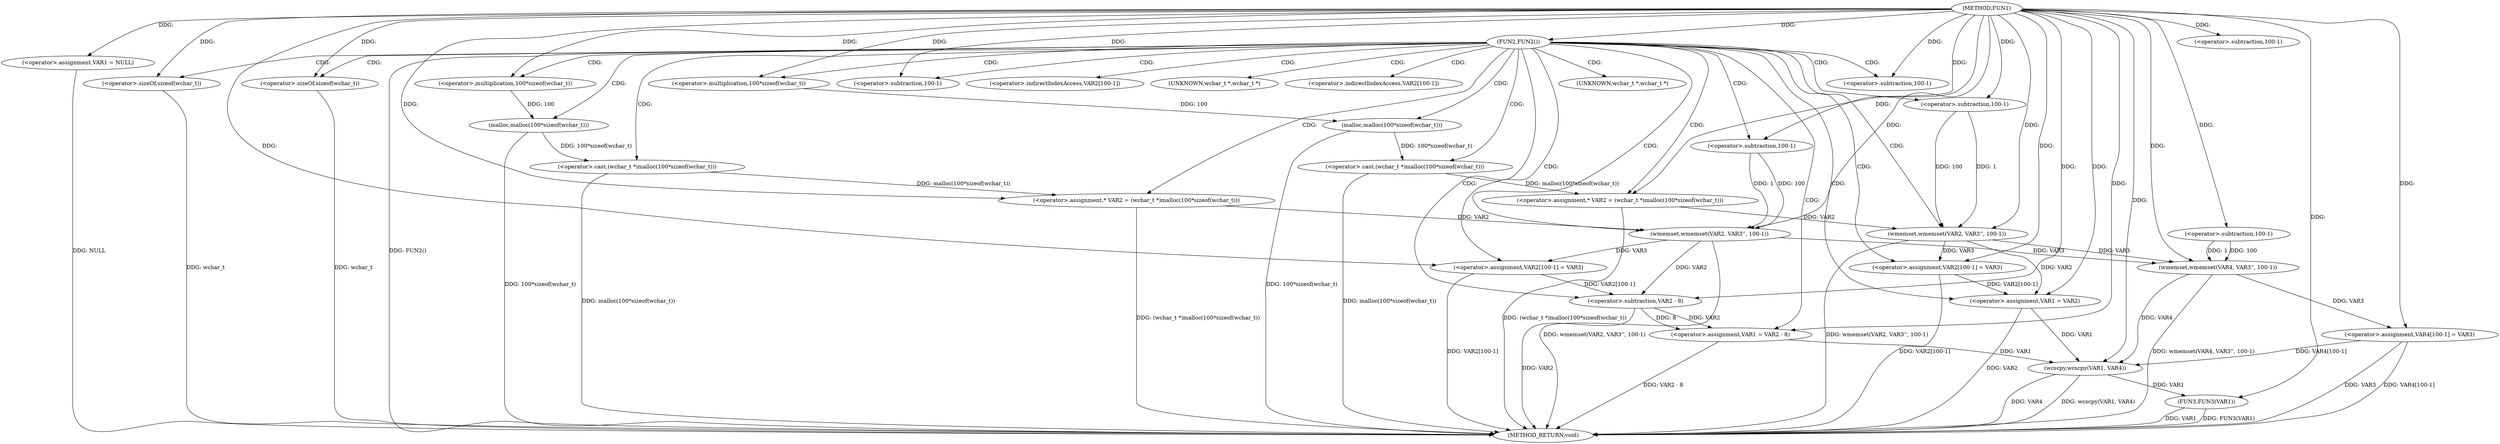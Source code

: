 digraph FUN1 {  
"1000100" [label = "(METHOD,FUN1)" ]
"1000187" [label = "(METHOD_RETURN,void)" ]
"1000103" [label = "(<operator>.assignment,VAR1 = NULL)" ]
"1000107" [label = "(FUN2,FUN2())" ]
"1000111" [label = "(<operator>.assignment,* VAR2 = (wchar_t *)malloc(100*sizeof(wchar_t)))" ]
"1000113" [label = "(<operator>.cast,(wchar_t *)malloc(100*sizeof(wchar_t)))" ]
"1000115" [label = "(malloc,malloc(100*sizeof(wchar_t)))" ]
"1000116" [label = "(<operator>.multiplication,100*sizeof(wchar_t))" ]
"1000118" [label = "(<operator>.sizeOf,sizeof(wchar_t))" ]
"1000120" [label = "(wmemset,wmemset(VAR2, VAR3'', 100-1))" ]
"1000123" [label = "(<operator>.subtraction,100-1)" ]
"1000126" [label = "(<operator>.assignment,VAR2[100-1] = VAR3)" ]
"1000129" [label = "(<operator>.subtraction,100-1)" ]
"1000133" [label = "(<operator>.assignment,VAR1 = VAR2 - 8)" ]
"1000135" [label = "(<operator>.subtraction,VAR2 - 8)" ]
"1000142" [label = "(<operator>.assignment,* VAR2 = (wchar_t *)malloc(100*sizeof(wchar_t)))" ]
"1000144" [label = "(<operator>.cast,(wchar_t *)malloc(100*sizeof(wchar_t)))" ]
"1000146" [label = "(malloc,malloc(100*sizeof(wchar_t)))" ]
"1000147" [label = "(<operator>.multiplication,100*sizeof(wchar_t))" ]
"1000149" [label = "(<operator>.sizeOf,sizeof(wchar_t))" ]
"1000151" [label = "(wmemset,wmemset(VAR2, VAR3'', 100-1))" ]
"1000154" [label = "(<operator>.subtraction,100-1)" ]
"1000157" [label = "(<operator>.assignment,VAR2[100-1] = VAR3)" ]
"1000160" [label = "(<operator>.subtraction,100-1)" ]
"1000164" [label = "(<operator>.assignment,VAR1 = VAR2)" ]
"1000169" [label = "(wmemset,wmemset(VAR4, VAR3'', 100-1))" ]
"1000172" [label = "(<operator>.subtraction,100-1)" ]
"1000175" [label = "(<operator>.assignment,VAR4[100-1] = VAR3)" ]
"1000178" [label = "(<operator>.subtraction,100-1)" ]
"1000182" [label = "(wcscpy,wcscpy(VAR1, VAR4))" ]
"1000185" [label = "(FUN3,FUN3(VAR1))" ]
"1000114" [label = "(UNKNOWN,wchar_t *,wchar_t *)" ]
"1000127" [label = "(<operator>.indirectIndexAccess,VAR2[100-1])" ]
"1000145" [label = "(UNKNOWN,wchar_t *,wchar_t *)" ]
"1000158" [label = "(<operator>.indirectIndexAccess,VAR2[100-1])" ]
  "1000185" -> "1000187"  [ label = "DDG: FUN3(VAR1)"] 
  "1000169" -> "1000187"  [ label = "DDG: wmemset(VAR4, VAR3'', 100-1)"] 
  "1000103" -> "1000187"  [ label = "DDG: NULL"] 
  "1000175" -> "1000187"  [ label = "DDG: VAR3"] 
  "1000113" -> "1000187"  [ label = "DDG: malloc(100*sizeof(wchar_t))"] 
  "1000126" -> "1000187"  [ label = "DDG: VAR2[100-1]"] 
  "1000135" -> "1000187"  [ label = "DDG: VAR2"] 
  "1000149" -> "1000187"  [ label = "DDG: wchar_t"] 
  "1000118" -> "1000187"  [ label = "DDG: wchar_t"] 
  "1000144" -> "1000187"  [ label = "DDG: malloc(100*sizeof(wchar_t))"] 
  "1000182" -> "1000187"  [ label = "DDG: wcscpy(VAR1, VAR4)"] 
  "1000185" -> "1000187"  [ label = "DDG: VAR1"] 
  "1000107" -> "1000187"  [ label = "DDG: FUN2()"] 
  "1000151" -> "1000187"  [ label = "DDG: wmemset(VAR2, VAR3'', 100-1)"] 
  "1000164" -> "1000187"  [ label = "DDG: VAR2"] 
  "1000182" -> "1000187"  [ label = "DDG: VAR4"] 
  "1000142" -> "1000187"  [ label = "DDG: (wchar_t *)malloc(100*sizeof(wchar_t))"] 
  "1000157" -> "1000187"  [ label = "DDG: VAR2[100-1]"] 
  "1000175" -> "1000187"  [ label = "DDG: VAR4[100-1]"] 
  "1000133" -> "1000187"  [ label = "DDG: VAR2 - 8"] 
  "1000111" -> "1000187"  [ label = "DDG: (wchar_t *)malloc(100*sizeof(wchar_t))"] 
  "1000120" -> "1000187"  [ label = "DDG: wmemset(VAR2, VAR3'', 100-1)"] 
  "1000146" -> "1000187"  [ label = "DDG: 100*sizeof(wchar_t)"] 
  "1000115" -> "1000187"  [ label = "DDG: 100*sizeof(wchar_t)"] 
  "1000100" -> "1000103"  [ label = "DDG: "] 
  "1000100" -> "1000107"  [ label = "DDG: "] 
  "1000113" -> "1000111"  [ label = "DDG: malloc(100*sizeof(wchar_t))"] 
  "1000100" -> "1000111"  [ label = "DDG: "] 
  "1000115" -> "1000113"  [ label = "DDG: 100*sizeof(wchar_t)"] 
  "1000116" -> "1000115"  [ label = "DDG: 100"] 
  "1000100" -> "1000116"  [ label = "DDG: "] 
  "1000100" -> "1000118"  [ label = "DDG: "] 
  "1000111" -> "1000120"  [ label = "DDG: VAR2"] 
  "1000100" -> "1000120"  [ label = "DDG: "] 
  "1000123" -> "1000120"  [ label = "DDG: 100"] 
  "1000123" -> "1000120"  [ label = "DDG: 1"] 
  "1000100" -> "1000123"  [ label = "DDG: "] 
  "1000120" -> "1000126"  [ label = "DDG: VAR3"] 
  "1000100" -> "1000126"  [ label = "DDG: "] 
  "1000100" -> "1000129"  [ label = "DDG: "] 
  "1000135" -> "1000133"  [ label = "DDG: VAR2"] 
  "1000135" -> "1000133"  [ label = "DDG: 8"] 
  "1000100" -> "1000133"  [ label = "DDG: "] 
  "1000120" -> "1000135"  [ label = "DDG: VAR2"] 
  "1000126" -> "1000135"  [ label = "DDG: VAR2[100-1]"] 
  "1000100" -> "1000135"  [ label = "DDG: "] 
  "1000144" -> "1000142"  [ label = "DDG: malloc(100*sizeof(wchar_t))"] 
  "1000100" -> "1000142"  [ label = "DDG: "] 
  "1000146" -> "1000144"  [ label = "DDG: 100*sizeof(wchar_t)"] 
  "1000147" -> "1000146"  [ label = "DDG: 100"] 
  "1000100" -> "1000147"  [ label = "DDG: "] 
  "1000100" -> "1000149"  [ label = "DDG: "] 
  "1000142" -> "1000151"  [ label = "DDG: VAR2"] 
  "1000100" -> "1000151"  [ label = "DDG: "] 
  "1000154" -> "1000151"  [ label = "DDG: 100"] 
  "1000154" -> "1000151"  [ label = "DDG: 1"] 
  "1000100" -> "1000154"  [ label = "DDG: "] 
  "1000151" -> "1000157"  [ label = "DDG: VAR3"] 
  "1000100" -> "1000157"  [ label = "DDG: "] 
  "1000100" -> "1000160"  [ label = "DDG: "] 
  "1000151" -> "1000164"  [ label = "DDG: VAR2"] 
  "1000157" -> "1000164"  [ label = "DDG: VAR2[100-1]"] 
  "1000100" -> "1000164"  [ label = "DDG: "] 
  "1000100" -> "1000169"  [ label = "DDG: "] 
  "1000120" -> "1000169"  [ label = "DDG: VAR3"] 
  "1000151" -> "1000169"  [ label = "DDG: VAR3"] 
  "1000172" -> "1000169"  [ label = "DDG: 100"] 
  "1000172" -> "1000169"  [ label = "DDG: 1"] 
  "1000100" -> "1000172"  [ label = "DDG: "] 
  "1000169" -> "1000175"  [ label = "DDG: VAR3"] 
  "1000100" -> "1000175"  [ label = "DDG: "] 
  "1000100" -> "1000178"  [ label = "DDG: "] 
  "1000133" -> "1000182"  [ label = "DDG: VAR1"] 
  "1000164" -> "1000182"  [ label = "DDG: VAR1"] 
  "1000100" -> "1000182"  [ label = "DDG: "] 
  "1000175" -> "1000182"  [ label = "DDG: VAR4[100-1]"] 
  "1000169" -> "1000182"  [ label = "DDG: VAR4"] 
  "1000182" -> "1000185"  [ label = "DDG: VAR1"] 
  "1000100" -> "1000185"  [ label = "DDG: "] 
  "1000107" -> "1000164"  [ label = "CDG: "] 
  "1000107" -> "1000127"  [ label = "CDG: "] 
  "1000107" -> "1000142"  [ label = "CDG: "] 
  "1000107" -> "1000135"  [ label = "CDG: "] 
  "1000107" -> "1000114"  [ label = "CDG: "] 
  "1000107" -> "1000133"  [ label = "CDG: "] 
  "1000107" -> "1000118"  [ label = "CDG: "] 
  "1000107" -> "1000144"  [ label = "CDG: "] 
  "1000107" -> "1000157"  [ label = "CDG: "] 
  "1000107" -> "1000149"  [ label = "CDG: "] 
  "1000107" -> "1000116"  [ label = "CDG: "] 
  "1000107" -> "1000120"  [ label = "CDG: "] 
  "1000107" -> "1000113"  [ label = "CDG: "] 
  "1000107" -> "1000111"  [ label = "CDG: "] 
  "1000107" -> "1000158"  [ label = "CDG: "] 
  "1000107" -> "1000126"  [ label = "CDG: "] 
  "1000107" -> "1000129"  [ label = "CDG: "] 
  "1000107" -> "1000123"  [ label = "CDG: "] 
  "1000107" -> "1000154"  [ label = "CDG: "] 
  "1000107" -> "1000147"  [ label = "CDG: "] 
  "1000107" -> "1000151"  [ label = "CDG: "] 
  "1000107" -> "1000145"  [ label = "CDG: "] 
  "1000107" -> "1000160"  [ label = "CDG: "] 
  "1000107" -> "1000115"  [ label = "CDG: "] 
  "1000107" -> "1000146"  [ label = "CDG: "] 
}
